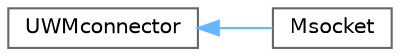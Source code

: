 digraph "Graphical Class Hierarchy"
{
 // LATEX_PDF_SIZE
  bgcolor="transparent";
  edge [fontname=Helvetica,fontsize=10,labelfontname=Helvetica,labelfontsize=10];
  node [fontname=Helvetica,fontsize=10,shape=box,height=0.2,width=0.4];
  rankdir="LR";
  Node0 [id="Node000000",label="UWMconnector",height=0.2,width=0.4,color="grey40", fillcolor="white", style="filled",URL="$classUWMconnector.html",tooltip="The class needed by UWMPhy_modem to manage string exchange with the modem."];
  Node0 -> Node1 [id="edge381_Node000000_Node000001",dir="back",color="steelblue1",style="solid",tooltip=" "];
  Node1 [id="Node000001",label="Msocket",height=0.2,width=0.4,color="grey40", fillcolor="white", style="filled",URL="$classMsocket.html",tooltip="Class used to manage host/modem string exchange via TCP/IP connection (this class is a derived class ..."];
}
